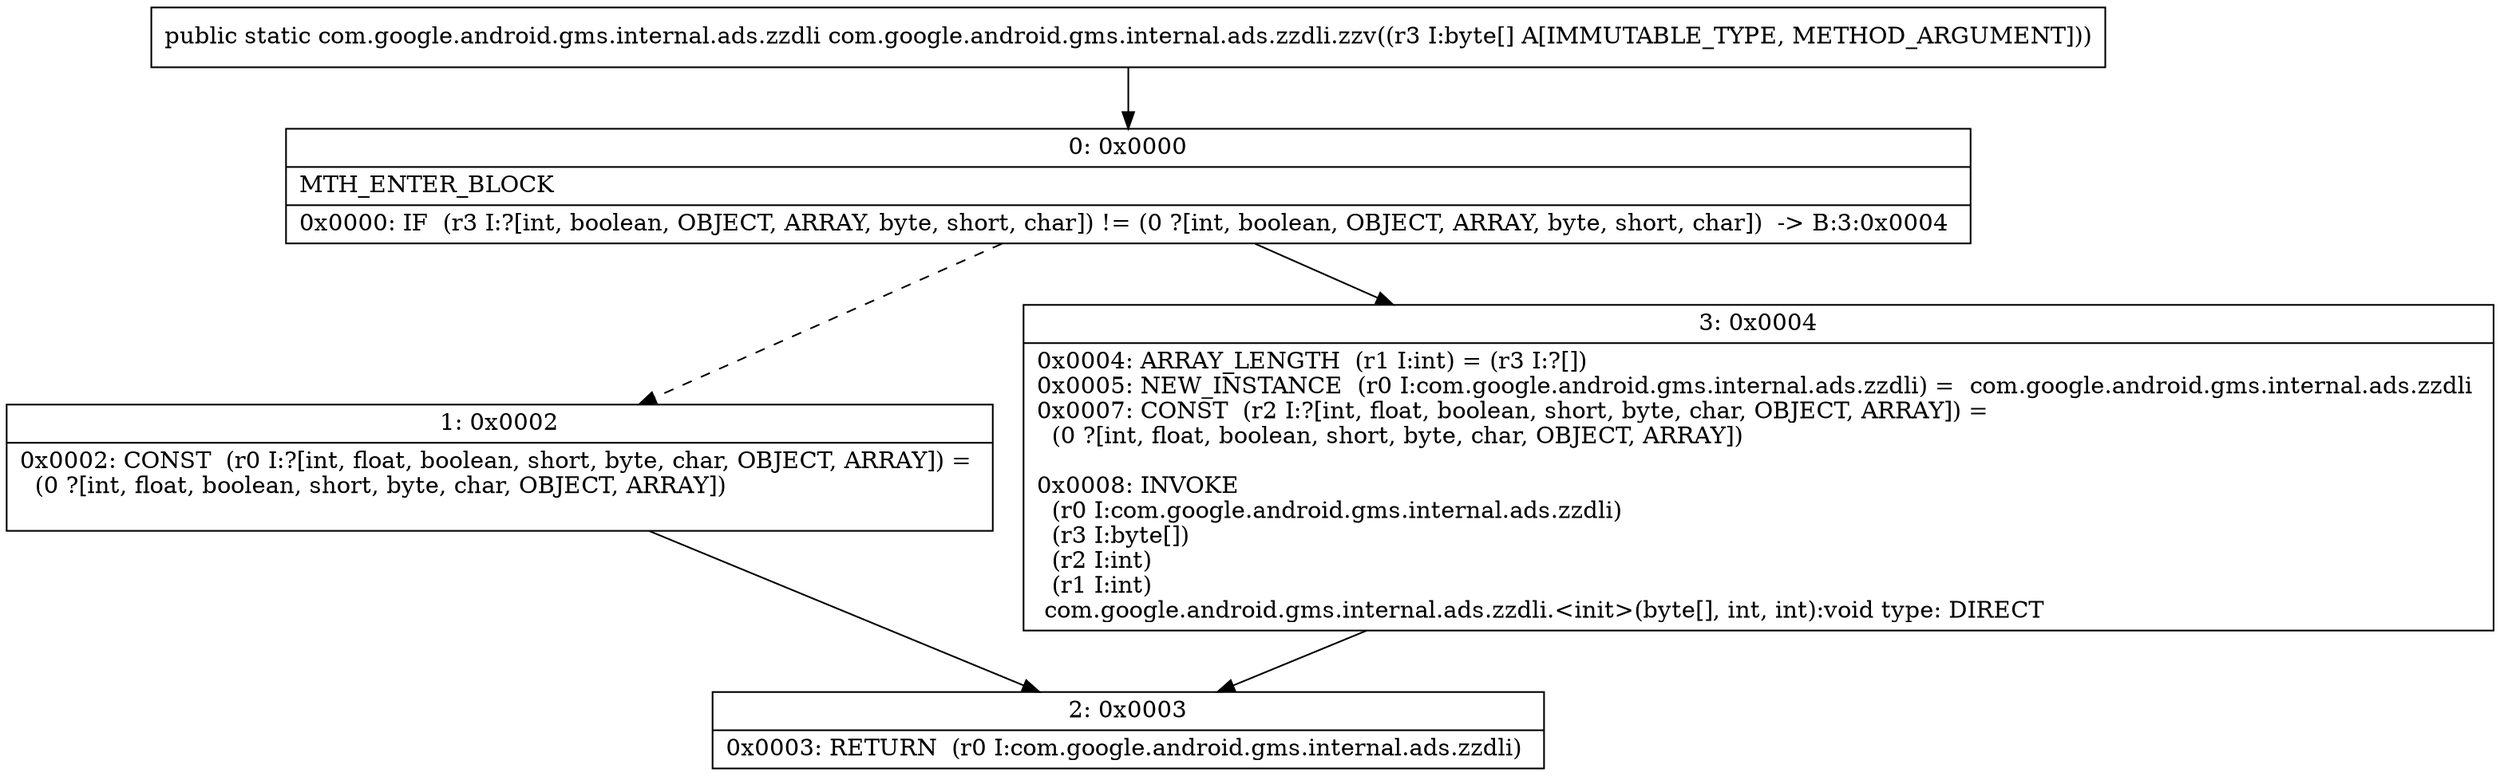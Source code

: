 digraph "CFG forcom.google.android.gms.internal.ads.zzdli.zzv([B)Lcom\/google\/android\/gms\/internal\/ads\/zzdli;" {
Node_0 [shape=record,label="{0\:\ 0x0000|MTH_ENTER_BLOCK\l|0x0000: IF  (r3 I:?[int, boolean, OBJECT, ARRAY, byte, short, char]) != (0 ?[int, boolean, OBJECT, ARRAY, byte, short, char])  \-\> B:3:0x0004 \l}"];
Node_1 [shape=record,label="{1\:\ 0x0002|0x0002: CONST  (r0 I:?[int, float, boolean, short, byte, char, OBJECT, ARRAY]) = \l  (0 ?[int, float, boolean, short, byte, char, OBJECT, ARRAY])\l \l}"];
Node_2 [shape=record,label="{2\:\ 0x0003|0x0003: RETURN  (r0 I:com.google.android.gms.internal.ads.zzdli) \l}"];
Node_3 [shape=record,label="{3\:\ 0x0004|0x0004: ARRAY_LENGTH  (r1 I:int) = (r3 I:?[]) \l0x0005: NEW_INSTANCE  (r0 I:com.google.android.gms.internal.ads.zzdli) =  com.google.android.gms.internal.ads.zzdli \l0x0007: CONST  (r2 I:?[int, float, boolean, short, byte, char, OBJECT, ARRAY]) = \l  (0 ?[int, float, boolean, short, byte, char, OBJECT, ARRAY])\l \l0x0008: INVOKE  \l  (r0 I:com.google.android.gms.internal.ads.zzdli)\l  (r3 I:byte[])\l  (r2 I:int)\l  (r1 I:int)\l com.google.android.gms.internal.ads.zzdli.\<init\>(byte[], int, int):void type: DIRECT \l}"];
MethodNode[shape=record,label="{public static com.google.android.gms.internal.ads.zzdli com.google.android.gms.internal.ads.zzdli.zzv((r3 I:byte[] A[IMMUTABLE_TYPE, METHOD_ARGUMENT])) }"];
MethodNode -> Node_0;
Node_0 -> Node_1[style=dashed];
Node_0 -> Node_3;
Node_1 -> Node_2;
Node_3 -> Node_2;
}

